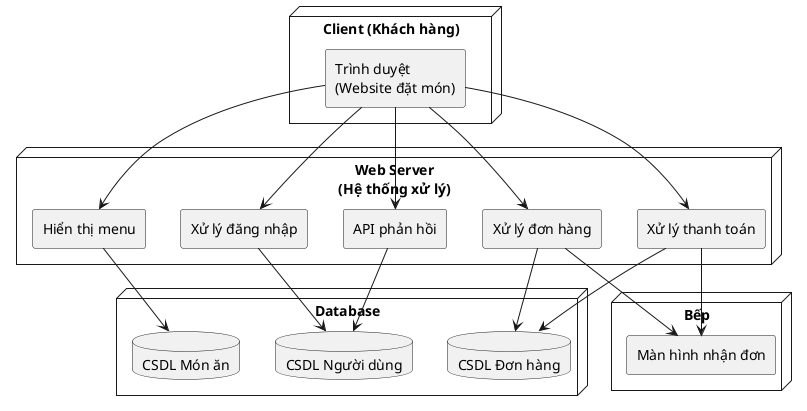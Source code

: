 @startuml
' Chỉ định kiểu sơ đồ là triển khai
skinparam componentStyle rectangle


node "Client (Khách hàng)" {
  component "Trình duyệt\n(Website đặt món)" as Browser
}




node "Web Server\n(Hệ thống xử lý)" {
  component "Xử lý đăng nhập"
  component "Xử lý đơn hàng"
  component "Xử lý thanh toán"
  component "Hiển thị menu"
  component "API phản hồi"
}


node "Database" {
  database "CSDL Người dùng"
  database "CSDL Món ăn"
  database "CSDL Đơn hàng"
}


node "Bếp" {
  component "Màn hình nhận đơn"
}


' Kết nối các thành phần
Browser --> "Xử lý đăng nhập"
Browser --> "Hiển thị menu"
Browser --> "Xử lý đơn hàng"
Browser --> "Xử lý thanh toán"
Browser --> "API phản hồi"




"Xử lý đăng nhập" --> "CSDL Người dùng"
"Hiển thị menu" --> "CSDL Món ăn"
"Xử lý đơn hàng" --> "CSDL Đơn hàng"
"Xử lý thanh toán" --> "CSDL Đơn hàng"
"API phản hồi" --> "CSDL Người dùng"


"Xử lý đơn hàng" --> "Màn hình nhận đơn"
"Xử lý thanh toán" --> "Màn hình nhận đơn"
@enduml